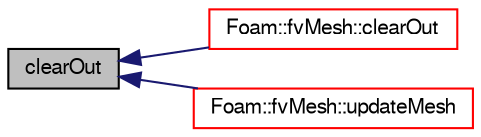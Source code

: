 digraph "clearOut"
{
  bgcolor="transparent";
  edge [fontname="FreeSans",fontsize="10",labelfontname="FreeSans",labelfontsize="10"];
  node [fontname="FreeSans",fontsize="10",shape=record];
  rankdir="LR";
  Node1 [label="clearOut",height=0.2,width=0.4,color="black", fillcolor="grey75", style="filled" fontcolor="black"];
  Node1 -> Node2 [dir="back",color="midnightblue",fontsize="10",style="solid",fontname="FreeSans"];
  Node2 [label="Foam::fvMesh::clearOut",height=0.2,width=0.4,color="red",URL="$a00851.html#af320697688df08f1438d37a86bcaf25d",tooltip="Clear all geometry and addressing. "];
  Node1 -> Node3 [dir="back",color="midnightblue",fontsize="10",style="solid",fontname="FreeSans"];
  Node3 [label="Foam::fvMesh::updateMesh",height=0.2,width=0.4,color="red",URL="$a00851.html#a9c8cde0b192708d622d874f8cc2df66d",tooltip="Update mesh corresponding to the given map. "];
}
